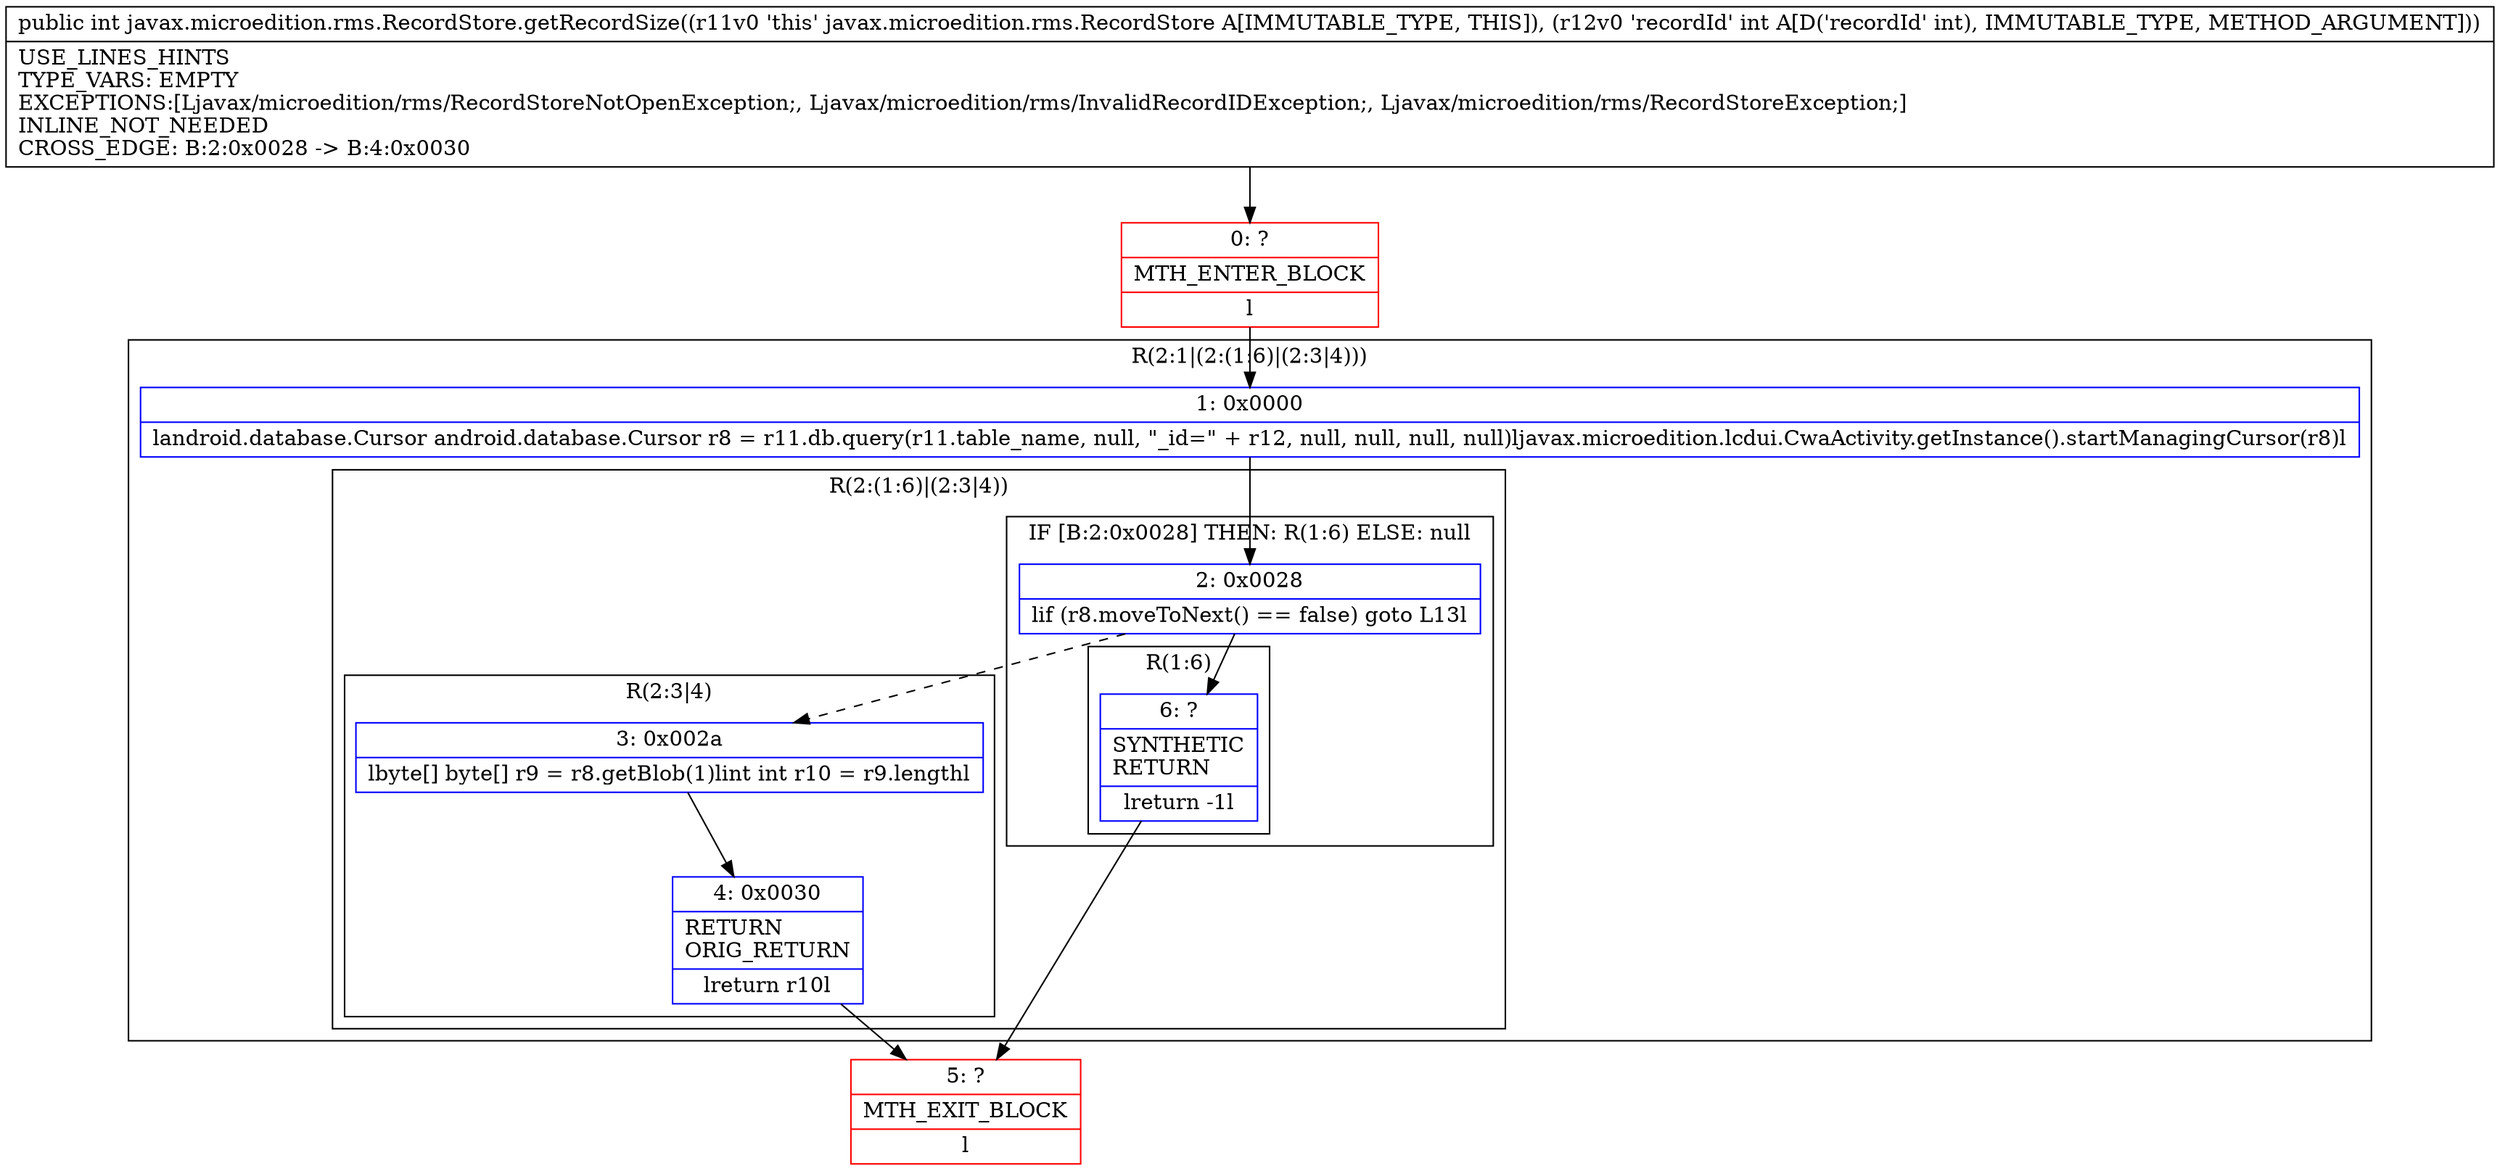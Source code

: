 digraph "CFG forjavax.microedition.rms.RecordStore.getRecordSize(I)I" {
subgraph cluster_Region_1583051659 {
label = "R(2:1|(2:(1:6)|(2:3|4)))";
node [shape=record,color=blue];
Node_1 [shape=record,label="{1\:\ 0x0000|landroid.database.Cursor android.database.Cursor r8 = r11.db.query(r11.table_name, null, \"_id=\" + r12, null, null, null, null)ljavax.microedition.lcdui.CwaActivity.getInstance().startManagingCursor(r8)l}"];
subgraph cluster_Region_1922093496 {
label = "R(2:(1:6)|(2:3|4))";
node [shape=record,color=blue];
subgraph cluster_IfRegion_1298991155 {
label = "IF [B:2:0x0028] THEN: R(1:6) ELSE: null";
node [shape=record,color=blue];
Node_2 [shape=record,label="{2\:\ 0x0028|lif (r8.moveToNext() == false) goto L13l}"];
subgraph cluster_Region_1510414143 {
label = "R(1:6)";
node [shape=record,color=blue];
Node_6 [shape=record,label="{6\:\ ?|SYNTHETIC\lRETURN\l|lreturn \-1l}"];
}
}
subgraph cluster_Region_1293163484 {
label = "R(2:3|4)";
node [shape=record,color=blue];
Node_3 [shape=record,label="{3\:\ 0x002a|lbyte[] byte[] r9 = r8.getBlob(1)lint int r10 = r9.lengthl}"];
Node_4 [shape=record,label="{4\:\ 0x0030|RETURN\lORIG_RETURN\l|lreturn r10l}"];
}
}
}
Node_0 [shape=record,color=red,label="{0\:\ ?|MTH_ENTER_BLOCK\l|l}"];
Node_5 [shape=record,color=red,label="{5\:\ ?|MTH_EXIT_BLOCK\l|l}"];
MethodNode[shape=record,label="{public int javax.microedition.rms.RecordStore.getRecordSize((r11v0 'this' javax.microedition.rms.RecordStore A[IMMUTABLE_TYPE, THIS]), (r12v0 'recordId' int A[D('recordId' int), IMMUTABLE_TYPE, METHOD_ARGUMENT]))  | USE_LINES_HINTS\lTYPE_VARS: EMPTY\lEXCEPTIONS:[Ljavax\/microedition\/rms\/RecordStoreNotOpenException;, Ljavax\/microedition\/rms\/InvalidRecordIDException;, Ljavax\/microedition\/rms\/RecordStoreException;]\lINLINE_NOT_NEEDED\lCROSS_EDGE: B:2:0x0028 \-\> B:4:0x0030\l}"];
MethodNode -> Node_0;
Node_1 -> Node_2;
Node_2 -> Node_3[style=dashed];
Node_2 -> Node_6;
Node_6 -> Node_5;
Node_3 -> Node_4;
Node_4 -> Node_5;
Node_0 -> Node_1;
}

